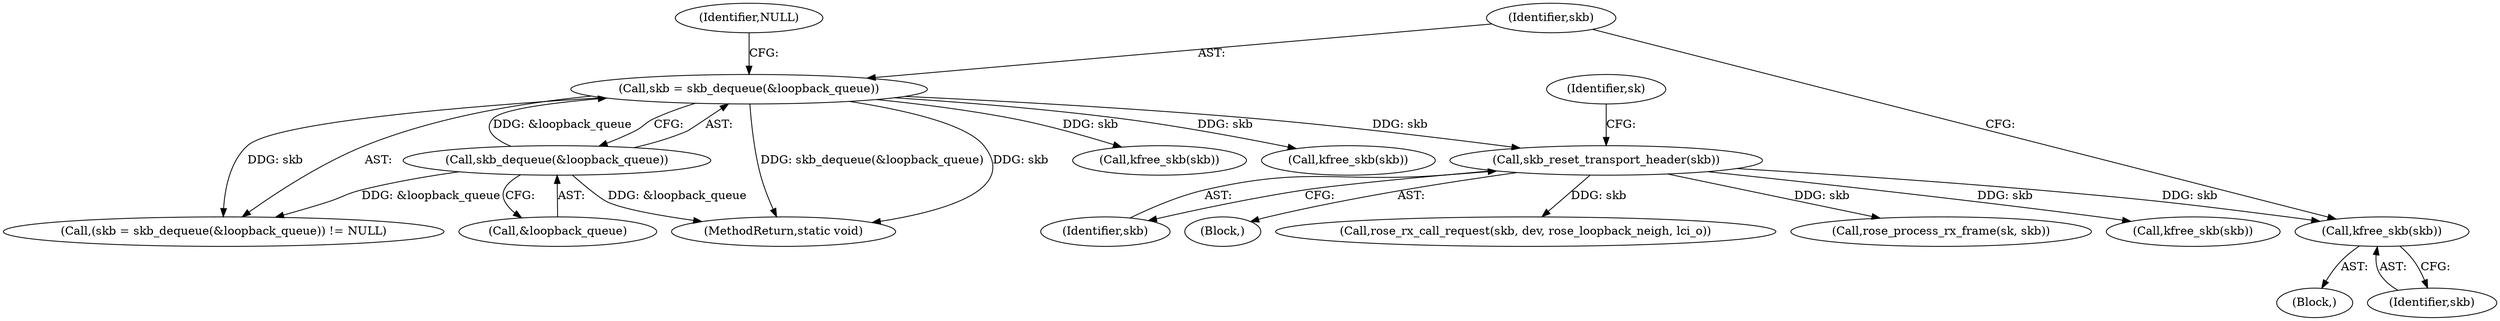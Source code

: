 digraph "0_linux_e0bccd315db0c2f919e7fcf9cb60db21d9986f52_0@API" {
"1000243" [label="(Call,kfree_skb(skb))"];
"1000195" [label="(Call,skb_reset_transport_header(skb))"];
"1000112" [label="(Call,skb = skb_dequeue(&loopback_queue))"];
"1000114" [label="(Call,skb_dequeue(&loopback_queue))"];
"1000242" [label="(Block,)"];
"1000126" [label="(Call,kfree_skb(skb))"];
"1000113" [label="(Identifier,skb)"];
"1000111" [label="(Call,(skb = skb_dequeue(&loopback_queue)) != NULL)"];
"1000117" [label="(Identifier,NULL)"];
"1000243" [label="(Call,kfree_skb(skb))"];
"1000244" [label="(Identifier,skb)"];
"1000196" [label="(Identifier,skb)"];
"1000245" [label="(MethodReturn,static void)"];
"1000115" [label="(Call,&loopback_queue)"];
"1000118" [label="(Block,)"];
"1000229" [label="(Call,rose_rx_call_request(skb, dev, rose_loopback_neigh, lci_o))"];
"1000207" [label="(Call,rose_process_rx_frame(sk, skb))"];
"1000198" [label="(Identifier,sk)"];
"1000176" [label="(Call,kfree_skb(skb))"];
"1000195" [label="(Call,skb_reset_transport_header(skb))"];
"1000239" [label="(Call,kfree_skb(skb))"];
"1000112" [label="(Call,skb = skb_dequeue(&loopback_queue))"];
"1000114" [label="(Call,skb_dequeue(&loopback_queue))"];
"1000243" -> "1000242"  [label="AST: "];
"1000243" -> "1000244"  [label="CFG: "];
"1000244" -> "1000243"  [label="AST: "];
"1000113" -> "1000243"  [label="CFG: "];
"1000195" -> "1000243"  [label="DDG: skb"];
"1000195" -> "1000118"  [label="AST: "];
"1000195" -> "1000196"  [label="CFG: "];
"1000196" -> "1000195"  [label="AST: "];
"1000198" -> "1000195"  [label="CFG: "];
"1000112" -> "1000195"  [label="DDG: skb"];
"1000195" -> "1000207"  [label="DDG: skb"];
"1000195" -> "1000229"  [label="DDG: skb"];
"1000195" -> "1000239"  [label="DDG: skb"];
"1000112" -> "1000111"  [label="AST: "];
"1000112" -> "1000114"  [label="CFG: "];
"1000113" -> "1000112"  [label="AST: "];
"1000114" -> "1000112"  [label="AST: "];
"1000117" -> "1000112"  [label="CFG: "];
"1000112" -> "1000245"  [label="DDG: skb_dequeue(&loopback_queue)"];
"1000112" -> "1000245"  [label="DDG: skb"];
"1000112" -> "1000111"  [label="DDG: skb"];
"1000114" -> "1000112"  [label="DDG: &loopback_queue"];
"1000112" -> "1000126"  [label="DDG: skb"];
"1000112" -> "1000176"  [label="DDG: skb"];
"1000114" -> "1000115"  [label="CFG: "];
"1000115" -> "1000114"  [label="AST: "];
"1000114" -> "1000245"  [label="DDG: &loopback_queue"];
"1000114" -> "1000111"  [label="DDG: &loopback_queue"];
}
